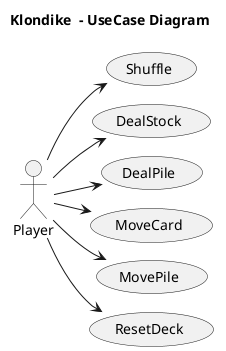 @startuml ActorsDiagram
!pragma layout smetana
title Klondike  - UseCase Diagram

left to right direction

actor Player
usecase Shuffle
usecase DealStock
usecase DealPile
usecase MoveCard
usecase MovePile
usecase ResetDeck

Player --> Shuffle
Player --> DealStock
Player --> DealPile
Player --> MoveCard
Player --> MovePile
Player --> ResetDeck
@enduml
